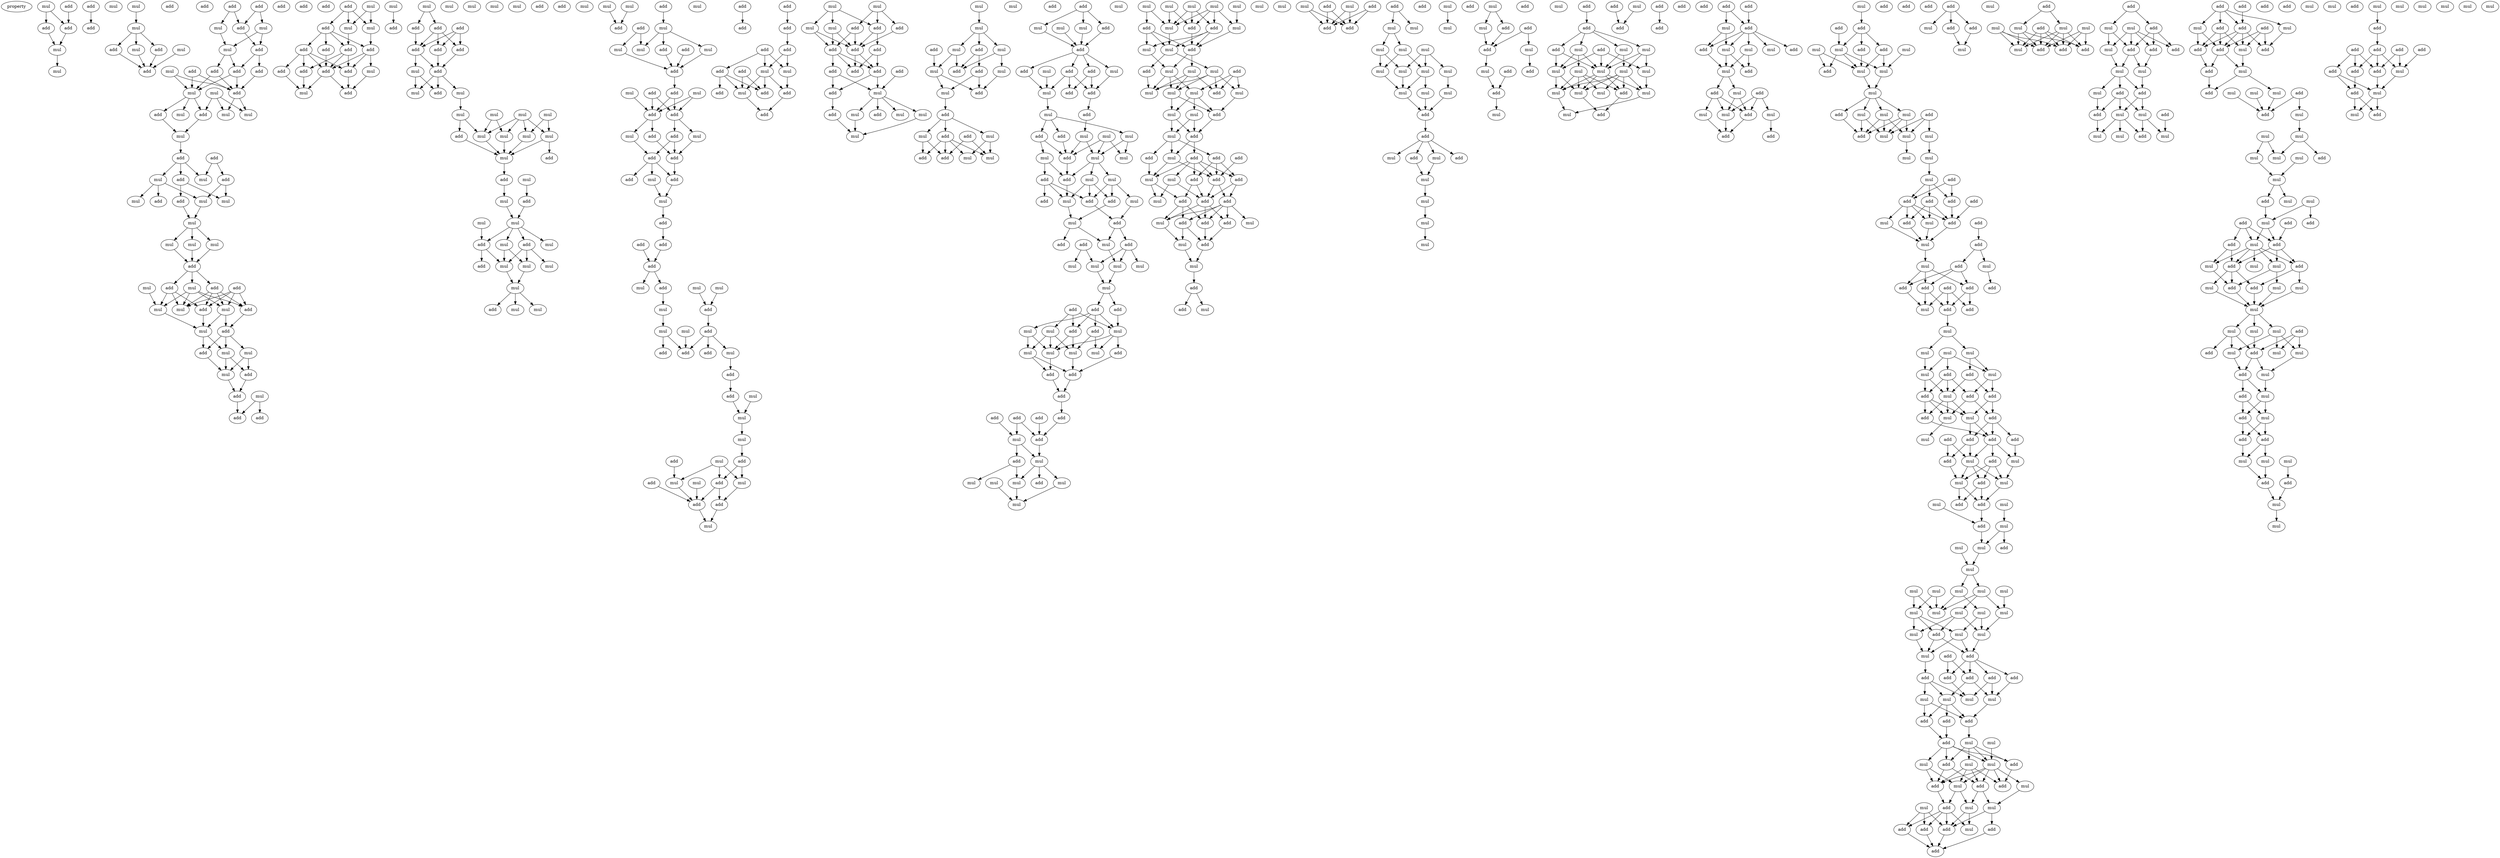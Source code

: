 digraph {
    node [fontcolor=black]
    property [mul=2,lf=1.3]
    0 [ label = mul ];
    1 [ label = add ];
    2 [ label = add ];
    3 [ label = mul ];
    4 [ label = add ];
    5 [ label = add ];
    6 [ label = add ];
    7 [ label = mul ];
    8 [ label = mul ];
    9 [ label = mul ];
    10 [ label = add ];
    11 [ label = mul ];
    12 [ label = add ];
    13 [ label = mul ];
    14 [ label = add ];
    15 [ label = add ];
    16 [ label = mul ];
    17 [ label = add ];
    18 [ label = add ];
    19 [ label = add ];
    20 [ label = add ];
    21 [ label = mul ];
    22 [ label = mul ];
    23 [ label = add ];
    24 [ label = add ];
    25 [ label = mul ];
    26 [ label = mul ];
    27 [ label = add ];
    28 [ label = add ];
    29 [ label = add ];
    30 [ label = add ];
    31 [ label = add ];
    32 [ label = mul ];
    33 [ label = mul ];
    34 [ label = add ];
    35 [ label = mul ];
    36 [ label = add ];
    37 [ label = mul ];
    38 [ label = mul ];
    39 [ label = mul ];
    40 [ label = add ];
    41 [ label = add ];
    42 [ label = add ];
    43 [ label = mul ];
    44 [ label = mul ];
    45 [ label = add ];
    46 [ label = mul ];
    47 [ label = add ];
    48 [ label = add ];
    49 [ label = mul ];
    50 [ label = mul ];
    51 [ label = mul ];
    52 [ label = mul ];
    53 [ label = mul ];
    54 [ label = add ];
    55 [ label = mul ];
    56 [ label = add ];
    57 [ label = add ];
    58 [ label = mul ];
    59 [ label = mul ];
    60 [ label = add ];
    61 [ label = add ];
    62 [ label = mul ];
    63 [ label = mul ];
    64 [ label = add ];
    65 [ label = mul ];
    66 [ label = add ];
    67 [ label = mul ];
    68 [ label = add ];
    69 [ label = mul ];
    70 [ label = mul ];
    71 [ label = add ];
    72 [ label = add ];
    73 [ label = mul ];
    74 [ label = mul ];
    75 [ label = add ];
    76 [ label = add ];
    77 [ label = add ];
    78 [ label = add ];
    79 [ label = add ];
    80 [ label = mul ];
    81 [ label = mul ];
    82 [ label = add ];
    83 [ label = mul ];
    84 [ label = add ];
    85 [ label = add ];
    86 [ label = add ];
    87 [ label = add ];
    88 [ label = add ];
    89 [ label = add ];
    90 [ label = mul ];
    91 [ label = add ];
    92 [ label = add ];
    93 [ label = mul ];
    94 [ label = add ];
    95 [ label = mul ];
    96 [ label = add ];
    97 [ label = mul ];
    98 [ label = add ];
    99 [ label = add ];
    100 [ label = add ];
    101 [ label = add ];
    102 [ label = add ];
    103 [ label = add ];
    104 [ label = mul ];
    105 [ label = add ];
    106 [ label = add ];
    107 [ label = mul ];
    108 [ label = mul ];
    109 [ label = mul ];
    110 [ label = mul ];
    111 [ label = mul ];
    112 [ label = mul ];
    113 [ label = mul ];
    114 [ label = mul ];
    115 [ label = add ];
    116 [ label = mul ];
    117 [ label = mul ];
    118 [ label = mul ];
    119 [ label = mul ];
    120 [ label = add ];
    121 [ label = add ];
    122 [ label = mul ];
    123 [ label = add ];
    124 [ label = mul ];
    125 [ label = mul ];
    126 [ label = mul ];
    127 [ label = add ];
    128 [ label = mul ];
    129 [ label = mul ];
    130 [ label = add ];
    131 [ label = mul ];
    132 [ label = mul ];
    133 [ label = add ];
    134 [ label = mul ];
    135 [ label = mul ];
    136 [ label = mul ];
    137 [ label = mul ];
    138 [ label = add ];
    139 [ label = mul ];
    140 [ label = mul ];
    141 [ label = mul ];
    142 [ label = add ];
    143 [ label = add ];
    144 [ label = mul ];
    145 [ label = mul ];
    146 [ label = mul ];
    147 [ label = add ];
    148 [ label = add ];
    149 [ label = add ];
    150 [ label = mul ];
    151 [ label = add ];
    152 [ label = mul ];
    153 [ label = add ];
    154 [ label = mul ];
    155 [ label = mul ];
    156 [ label = add ];
    157 [ label = add ];
    158 [ label = mul ];
    159 [ label = add ];
    160 [ label = mul ];
    161 [ label = add ];
    162 [ label = add ];
    163 [ label = mul ];
    164 [ label = mul ];
    165 [ label = add ];
    166 [ label = add ];
    167 [ label = add ];
    168 [ label = add ];
    169 [ label = add ];
    170 [ label = mul ];
    171 [ label = add ];
    172 [ label = mul ];
    173 [ label = add ];
    174 [ label = add ];
    175 [ label = add ];
    176 [ label = add ];
    177 [ label = mul ];
    178 [ label = add ];
    179 [ label = mul ];
    180 [ label = mul ];
    181 [ label = mul ];
    182 [ label = mul ];
    183 [ label = add ];
    184 [ label = mul ];
    185 [ label = mul ];
    186 [ label = add ];
    187 [ label = add ];
    188 [ label = add ];
    189 [ label = mul ];
    190 [ label = add ];
    191 [ label = add ];
    192 [ label = add ];
    193 [ label = mul ];
    194 [ label = mul ];
    195 [ label = mul ];
    196 [ label = add ];
    197 [ label = add ];
    198 [ label = mul ];
    199 [ label = add ];
    200 [ label = mul ];
    201 [ label = mul ];
    202 [ label = add ];
    203 [ label = mul ];
    204 [ label = add ];
    205 [ label = add ];
    206 [ label = mul ];
    207 [ label = add ];
    208 [ label = add ];
    209 [ label = add ];
    210 [ label = add ];
    211 [ label = add ];
    212 [ label = add ];
    213 [ label = add ];
    214 [ label = mul ];
    215 [ label = add ];
    216 [ label = mul ];
    217 [ label = add ];
    218 [ label = add ];
    219 [ label = mul ];
    220 [ label = add ];
    221 [ label = add ];
    222 [ label = mul ];
    223 [ label = mul ];
    224 [ label = add ];
    225 [ label = add ];
    226 [ label = mul ];
    227 [ label = mul ];
    228 [ label = add ];
    229 [ label = add ];
    230 [ label = add ];
    231 [ label = add ];
    232 [ label = add ];
    233 [ label = add ];
    234 [ label = add ];
    235 [ label = add ];
    236 [ label = mul ];
    237 [ label = add ];
    238 [ label = mul ];
    239 [ label = mul ];
    240 [ label = mul ];
    241 [ label = add ];
    242 [ label = add ];
    243 [ label = mul ];
    244 [ label = mul ];
    245 [ label = mul ];
    246 [ label = mul ];
    247 [ label = mul ];
    248 [ label = add ];
    249 [ label = mul ];
    250 [ label = add ];
    251 [ label = add ];
    252 [ label = mul ];
    253 [ label = add ];
    254 [ label = mul ];
    255 [ label = add ];
    256 [ label = mul ];
    257 [ label = add ];
    258 [ label = add ];
    259 [ label = add ];
    260 [ label = mul ];
    261 [ label = mul ];
    262 [ label = add ];
    263 [ label = add ];
    264 [ label = mul ];
    265 [ label = add ];
    266 [ label = mul ];
    267 [ label = add ];
    268 [ label = mul ];
    269 [ label = mul ];
    270 [ label = mul ];
    271 [ label = add ];
    272 [ label = mul ];
    273 [ label = add ];
    274 [ label = mul ];
    275 [ label = add ];
    276 [ label = add ];
    277 [ label = mul ];
    278 [ label = add ];
    279 [ label = add ];
    280 [ label = mul ];
    281 [ label = add ];
    282 [ label = mul ];
    283 [ label = add ];
    284 [ label = add ];
    285 [ label = mul ];
    286 [ label = mul ];
    287 [ label = add ];
    288 [ label = mul ];
    289 [ label = mul ];
    290 [ label = mul ];
    291 [ label = mul ];
    292 [ label = add ];
    293 [ label = add ];
    294 [ label = add ];
    295 [ label = mul ];
    296 [ label = mul ];
    297 [ label = mul ];
    298 [ label = add ];
    299 [ label = mul ];
    300 [ label = add ];
    301 [ label = add ];
    302 [ label = mul ];
    303 [ label = add ];
    304 [ label = mul ];
    305 [ label = add ];
    306 [ label = add ];
    307 [ label = add ];
    308 [ label = mul ];
    309 [ label = mul ];
    310 [ label = mul ];
    311 [ label = mul ];
    312 [ label = mul ];
    313 [ label = add ];
    314 [ label = add ];
    315 [ label = add ];
    316 [ label = mul ];
    317 [ label = mul ];
    318 [ label = mul ];
    319 [ label = add ];
    320 [ label = add ];
    321 [ label = mul ];
    322 [ label = mul ];
    323 [ label = add ];
    324 [ label = mul ];
    325 [ label = mul ];
    326 [ label = add ];
    327 [ label = add ];
    328 [ label = add ];
    329 [ label = add ];
    330 [ label = add ];
    331 [ label = add ];
    332 [ label = add ];
    333 [ label = mul ];
    334 [ label = add ];
    335 [ label = add ];
    336 [ label = mul ];
    337 [ label = mul ];
    338 [ label = mul ];
    339 [ label = mul ];
    340 [ label = mul ];
    341 [ label = add ];
    342 [ label = mul ];
    343 [ label = mul ];
    344 [ label = mul ];
    345 [ label = mul ];
    346 [ label = mul ];
    347 [ label = mul ];
    348 [ label = add ];
    349 [ label = add ];
    350 [ label = mul ];
    351 [ label = add ];
    352 [ label = mul ];
    353 [ label = mul ];
    354 [ label = add ];
    355 [ label = mul ];
    356 [ label = mul ];
    357 [ label = add ];
    358 [ label = mul ];
    359 [ label = mul ];
    360 [ label = add ];
    361 [ label = mul ];
    362 [ label = add ];
    363 [ label = mul ];
    364 [ label = mul ];
    365 [ label = mul ];
    366 [ label = mul ];
    367 [ label = add ];
    368 [ label = mul ];
    369 [ label = mul ];
    370 [ label = add ];
    371 [ label = add ];
    372 [ label = add ];
    373 [ label = add ];
    374 [ label = add ];
    375 [ label = mul ];
    376 [ label = mul ];
    377 [ label = add ];
    378 [ label = add ];
    379 [ label = mul ];
    380 [ label = add ];
    381 [ label = add ];
    382 [ label = mul ];
    383 [ label = add ];
    384 [ label = add ];
    385 [ label = add ];
    386 [ label = mul ];
    387 [ label = mul ];
    388 [ label = add ];
    389 [ label = add ];
    390 [ label = mul ];
    391 [ label = add ];
    392 [ label = mul ];
    393 [ label = add ];
    394 [ label = mul ];
    395 [ label = mul ];
    396 [ label = add ];
    397 [ label = mul ];
    398 [ label = mul ];
    399 [ label = add ];
    400 [ label = mul ];
    401 [ label = add ];
    402 [ label = add ];
    403 [ label = add ];
    404 [ label = add ];
    405 [ label = mul ];
    406 [ label = mul ];
    407 [ label = mul ];
    408 [ label = mul ];
    409 [ label = mul ];
    410 [ label = mul ];
    411 [ label = mul ];
    412 [ label = mul ];
    413 [ label = mul ];
    414 [ label = mul ];
    415 [ label = mul ];
    416 [ label = mul ];
    417 [ label = add ];
    418 [ label = add ];
    419 [ label = mul ];
    420 [ label = add ];
    421 [ label = mul ];
    422 [ label = add ];
    423 [ label = add ];
    424 [ label = mul ];
    425 [ label = mul ];
    426 [ label = mul ];
    427 [ label = mul ];
    428 [ label = mul ];
    429 [ label = add ];
    430 [ label = mul ];
    431 [ label = mul ];
    432 [ label = mul ];
    433 [ label = add ];
    434 [ label = add ];
    435 [ label = mul ];
    436 [ label = add ];
    437 [ label = add ];
    438 [ label = mul ];
    439 [ label = add ];
    440 [ label = add ];
    441 [ label = mul ];
    442 [ label = add ];
    443 [ label = mul ];
    444 [ label = add ];
    445 [ label = add ];
    446 [ label = add ];
    447 [ label = mul ];
    448 [ label = mul ];
    449 [ label = mul ];
    450 [ label = add ];
    451 [ label = mul ];
    452 [ label = mul ];
    453 [ label = mul ];
    454 [ label = mul ];
    455 [ label = mul ];
    456 [ label = mul ];
    457 [ label = mul ];
    458 [ label = mul ];
    459 [ label = mul ];
    460 [ label = add ];
    461 [ label = add ];
    462 [ label = mul ];
    463 [ label = add ];
    464 [ label = mul ];
    465 [ label = add ];
    466 [ label = add ];
    467 [ label = add ];
    468 [ label = add ];
    469 [ label = add ];
    470 [ label = add ];
    471 [ label = add ];
    472 [ label = mul ];
    473 [ label = add ];
    474 [ label = mul ];
    475 [ label = add ];
    476 [ label = add ];
    477 [ label = mul ];
    478 [ label = mul ];
    479 [ label = mul ];
    480 [ label = add ];
    481 [ label = mul ];
    482 [ label = add ];
    483 [ label = add ];
    484 [ label = add ];
    485 [ label = mul ];
    486 [ label = mul ];
    487 [ label = mul ];
    488 [ label = add ];
    489 [ label = mul ];
    490 [ label = add ];
    491 [ label = add ];
    492 [ label = add ];
    493 [ label = mul ];
    494 [ label = add ];
    495 [ label = mul ];
    496 [ label = mul ];
    497 [ label = add ];
    498 [ label = add ];
    499 [ label = mul ];
    500 [ label = mul ];
    501 [ label = mul ];
    502 [ label = add ];
    503 [ label = add ];
    504 [ label = mul ];
    505 [ label = mul ];
    506 [ label = mul ];
    507 [ label = mul ];
    508 [ label = add ];
    509 [ label = mul ];
    510 [ label = mul ];
    511 [ label = mul ];
    512 [ label = mul ];
    513 [ label = add ];
    514 [ label = mul ];
    515 [ label = add ];
    516 [ label = add ];
    517 [ label = add ];
    518 [ label = add ];
    519 [ label = add ];
    520 [ label = add ];
    521 [ label = mul ];
    522 [ label = mul ];
    523 [ label = add ];
    524 [ label = mul ];
    525 [ label = add ];
    526 [ label = mul ];
    527 [ label = mul ];
    528 [ label = add ];
    529 [ label = add ];
    530 [ label = add ];
    531 [ label = add ];
    532 [ label = add ];
    533 [ label = add ];
    534 [ label = add ];
    535 [ label = add ];
    536 [ label = mul ];
    537 [ label = mul ];
    538 [ label = mul ];
    539 [ label = mul ];
    540 [ label = add ];
    541 [ label = mul ];
    542 [ label = add ];
    543 [ label = mul ];
    544 [ label = mul ];
    545 [ label = add ];
    546 [ label = mul ];
    547 [ label = add ];
    548 [ label = add ];
    549 [ label = add ];
    550 [ label = mul ];
    551 [ label = add ];
    552 [ label = add ];
    553 [ label = mul ];
    554 [ label = add ];
    555 [ label = mul ];
    556 [ label = add ];
    557 [ label = add ];
    558 [ label = add ];
    559 [ label = add ];
    560 [ label = mul ];
    561 [ label = add ];
    562 [ label = mul ];
    563 [ label = mul ];
    564 [ label = add ];
    565 [ label = mul ];
    566 [ label = mul ];
    567 [ label = mul ];
    568 [ label = add ];
    569 [ label = add ];
    570 [ label = add ];
    571 [ label = mul ];
    572 [ label = mul ];
    573 [ label = add ];
    574 [ label = mul ];
    575 [ label = add ];
    576 [ label = add ];
    577 [ label = mul ];
    578 [ label = mul ];
    579 [ label = mul ];
    580 [ label = mul ];
    581 [ label = mul ];
    582 [ label = mul ];
    583 [ label = mul ];
    584 [ label = mul ];
    585 [ label = mul ];
    586 [ label = mul ];
    587 [ label = mul ];
    588 [ label = add ];
    589 [ label = mul ];
    590 [ label = mul ];
    591 [ label = mul ];
    592 [ label = add ];
    593 [ label = mul ];
    594 [ label = add ];
    595 [ label = add ];
    596 [ label = add ];
    597 [ label = add ];
    598 [ label = add ];
    599 [ label = add ];
    600 [ label = mul ];
    601 [ label = mul ];
    602 [ label = mul ];
    603 [ label = mul ];
    604 [ label = add ];
    605 [ label = add ];
    606 [ label = add ];
    607 [ label = add ];
    608 [ label = mul ];
    609 [ label = mul ];
    610 [ label = mul ];
    611 [ label = mul ];
    612 [ label = add ];
    613 [ label = add ];
    614 [ label = mul ];
    615 [ label = add ];
    616 [ label = add ];
    617 [ label = add ];
    618 [ label = mul ];
    619 [ label = mul ];
    620 [ label = mul ];
    621 [ label = mul ];
    622 [ label = add ];
    623 [ label = mul ];
    624 [ label = add ];
    625 [ label = add ];
    626 [ label = add ];
    627 [ label = mul ];
    628 [ label = add ];
    629 [ label = add ];
    630 [ label = add ];
    631 [ label = mul ];
    632 [ label = add ];
    633 [ label = add ];
    634 [ label = mul ];
    635 [ label = mul ];
    636 [ label = add ];
    637 [ label = mul ];
    638 [ label = mul ];
    639 [ label = mul ];
    640 [ label = add ];
    641 [ label = mul ];
    642 [ label = add ];
    643 [ label = mul ];
    644 [ label = add ];
    645 [ label = add ];
    646 [ label = add ];
    647 [ label = mul ];
    648 [ label = add ];
    649 [ label = mul ];
    650 [ label = add ];
    651 [ label = add ];
    652 [ label = mul ];
    653 [ label = add ];
    654 [ label = mul ];
    655 [ label = mul ];
    656 [ label = mul ];
    657 [ label = add ];
    658 [ label = add ];
    659 [ label = mul ];
    660 [ label = add ];
    661 [ label = mul ];
    662 [ label = add ];
    663 [ label = add ];
    664 [ label = mul ];
    665 [ label = mul ];
    666 [ label = mul ];
    667 [ label = add ];
    668 [ label = add ];
    669 [ label = add ];
    670 [ label = mul ];
    671 [ label = mul ];
    672 [ label = add ];
    673 [ label = add ];
    674 [ label = add ];
    675 [ label = mul ];
    676 [ label = add ];
    677 [ label = add ];
    678 [ label = mul ];
    679 [ label = add ];
    680 [ label = mul ];
    681 [ label = mul ];
    682 [ label = add ];
    683 [ label = mul ];
    684 [ label = add ];
    685 [ label = add ];
    686 [ label = mul ];
    687 [ label = mul ];
    688 [ label = mul ];
    689 [ label = mul ];
    690 [ label = add ];
    691 [ label = add ];
    692 [ label = mul ];
    693 [ label = mul ];
    694 [ label = mul ];
    695 [ label = mul ];
    696 [ label = add ];
    697 [ label = mul ];
    698 [ label = add ];
    699 [ label = mul ];
    700 [ label = mul ];
    701 [ label = add ];
    702 [ label = add ];
    703 [ label = add ];
    704 [ label = add ];
    705 [ label = mul ];
    706 [ label = add ];
    707 [ label = mul ];
    708 [ label = add ];
    709 [ label = add ];
    710 [ label = mul ];
    711 [ label = mul ];
    712 [ label = add ];
    713 [ label = mul ];
    714 [ label = mul ];
    715 [ label = mul ];
    716 [ label = add ];
    717 [ label = mul ];
    718 [ label = mul ];
    719 [ label = add ];
    720 [ label = mul ];
    721 [ label = mul ];
    722 [ label = mul ];
    723 [ label = mul ];
    724 [ label = mul ];
    725 [ label = add ];
    726 [ label = add ];
    727 [ label = add ];
    728 [ label = mul ];
    729 [ label = mul ];
    730 [ label = mul ];
    731 [ label = add ];
    732 [ label = add ];
    733 [ label = mul ];
    734 [ label = add ];
    735 [ label = add ];
    736 [ label = mul ];
    737 [ label = mul ];
    738 [ label = mul ];
    739 [ label = add ];
    740 [ label = add ];
    741 [ label = add ];
    742 [ label = mul ];
    743 [ label = mul ];
    744 [ label = mul ];
    745 [ label = mul ];
    746 [ label = mul ];
    747 [ label = add ];
    748 [ label = add ];
    749 [ label = add ];
    750 [ label = add ];
    751 [ label = add ];
    752 [ label = mul ];
    753 [ label = add ];
    754 [ label = add ];
    755 [ label = add ];
    756 [ label = mul ];
    757 [ label = add ];
    758 [ label = mul ];
    759 [ label = mul ];
    760 [ label = mul ];
    761 [ label = mul ];
    762 [ label = add ];
    0 -> 4 [ name = 0 ];
    0 -> 6 [ name = 1 ];
    1 -> 5 [ name = 2 ];
    2 -> 6 [ name = 3 ];
    4 -> 7 [ name = 4 ];
    6 -> 7 [ name = 5 ];
    7 -> 9 [ name = 6 ];
    8 -> 11 [ name = 7 ];
    11 -> 12 [ name = 8 ];
    11 -> 13 [ name = 9 ];
    11 -> 15 [ name = 10 ];
    12 -> 17 [ name = 11 ];
    13 -> 17 [ name = 12 ];
    15 -> 17 [ name = 13 ];
    16 -> 17 [ name = 14 ];
    18 -> 21 [ name = 15 ];
    18 -> 23 [ name = 16 ];
    19 -> 22 [ name = 17 ];
    19 -> 23 [ name = 18 ];
    21 -> 25 [ name = 19 ];
    22 -> 24 [ name = 20 ];
    22 -> 25 [ name = 21 ];
    23 -> 24 [ name = 22 ];
    24 -> 27 [ name = 23 ];
    24 -> 28 [ name = 24 ];
    25 -> 27 [ name = 25 ];
    25 -> 29 [ name = 26 ];
    26 -> 31 [ name = 27 ];
    26 -> 32 [ name = 28 ];
    27 -> 31 [ name = 29 ];
    27 -> 32 [ name = 30 ];
    28 -> 31 [ name = 31 ];
    29 -> 31 [ name = 32 ];
    29 -> 32 [ name = 33 ];
    30 -> 31 [ name = 34 ];
    30 -> 32 [ name = 35 ];
    31 -> 37 [ name = 36 ];
    31 -> 38 [ name = 37 ];
    32 -> 34 [ name = 38 ];
    32 -> 35 [ name = 39 ];
    32 -> 36 [ name = 40 ];
    33 -> 36 [ name = 41 ];
    33 -> 37 [ name = 42 ];
    33 -> 38 [ name = 43 ];
    34 -> 39 [ name = 44 ];
    36 -> 39 [ name = 45 ];
    39 -> 40 [ name = 46 ];
    40 -> 43 [ name = 47 ];
    40 -> 44 [ name = 48 ];
    40 -> 45 [ name = 49 ];
    41 -> 42 [ name = 50 ];
    41 -> 44 [ name = 51 ];
    42 -> 46 [ name = 52 ];
    42 -> 50 [ name = 53 ];
    43 -> 46 [ name = 54 ];
    43 -> 47 [ name = 55 ];
    43 -> 49 [ name = 56 ];
    45 -> 48 [ name = 57 ];
    45 -> 50 [ name = 58 ];
    46 -> 51 [ name = 59 ];
    48 -> 51 [ name = 60 ];
    51 -> 52 [ name = 61 ];
    51 -> 53 [ name = 62 ];
    51 -> 55 [ name = 63 ];
    52 -> 56 [ name = 64 ];
    53 -> 56 [ name = 65 ];
    55 -> 56 [ name = 66 ];
    56 -> 57 [ name = 67 ];
    56 -> 59 [ name = 68 ];
    56 -> 60 [ name = 69 ];
    57 -> 62 [ name = 70 ];
    57 -> 64 [ name = 71 ];
    57 -> 65 [ name = 72 ];
    57 -> 66 [ name = 73 ];
    58 -> 63 [ name = 74 ];
    59 -> 62 [ name = 75 ];
    59 -> 63 [ name = 76 ];
    59 -> 65 [ name = 77 ];
    59 -> 66 [ name = 78 ];
    60 -> 62 [ name = 79 ];
    60 -> 63 [ name = 80 ];
    60 -> 64 [ name = 81 ];
    61 -> 62 [ name = 82 ];
    61 -> 64 [ name = 83 ];
    61 -> 65 [ name = 84 ];
    61 -> 66 [ name = 85 ];
    63 -> 67 [ name = 86 ];
    64 -> 67 [ name = 87 ];
    65 -> 67 [ name = 88 ];
    65 -> 68 [ name = 89 ];
    66 -> 68 [ name = 90 ];
    67 -> 69 [ name = 91 ];
    67 -> 71 [ name = 92 ];
    68 -> 69 [ name = 93 ];
    68 -> 70 [ name = 94 ];
    68 -> 71 [ name = 95 ];
    69 -> 72 [ name = 96 ];
    69 -> 73 [ name = 97 ];
    70 -> 72 [ name = 98 ];
    70 -> 73 [ name = 99 ];
    71 -> 73 [ name = 100 ];
    72 -> 75 [ name = 101 ];
    73 -> 75 [ name = 102 ];
    74 -> 76 [ name = 103 ];
    74 -> 77 [ name = 104 ];
    75 -> 76 [ name = 105 ];
    79 -> 81 [ name = 106 ];
    79 -> 82 [ name = 107 ];
    79 -> 83 [ name = 108 ];
    80 -> 81 [ name = 109 ];
    80 -> 83 [ name = 110 ];
    81 -> 84 [ name = 111 ];
    82 -> 84 [ name = 112 ];
    82 -> 85 [ name = 113 ];
    82 -> 86 [ name = 114 ];
    82 -> 87 [ name = 115 ];
    83 -> 87 [ name = 116 ];
    84 -> 88 [ name = 117 ];
    84 -> 90 [ name = 118 ];
    84 -> 91 [ name = 119 ];
    85 -> 88 [ name = 120 ];
    85 -> 89 [ name = 121 ];
    85 -> 91 [ name = 122 ];
    85 -> 92 [ name = 123 ];
    86 -> 91 [ name = 124 ];
    87 -> 88 [ name = 125 ];
    87 -> 91 [ name = 126 ];
    87 -> 92 [ name = 127 ];
    88 -> 94 [ name = 128 ];
    89 -> 93 [ name = 129 ];
    90 -> 94 [ name = 130 ];
    91 -> 93 [ name = 131 ];
    91 -> 94 [ name = 132 ];
    92 -> 93 [ name = 133 ];
    95 -> 96 [ name = 134 ];
    97 -> 98 [ name = 135 ];
    97 -> 100 [ name = 136 ];
    98 -> 101 [ name = 137 ];
    98 -> 102 [ name = 138 ];
    98 -> 103 [ name = 139 ];
    99 -> 101 [ name = 140 ];
    99 -> 102 [ name = 141 ];
    99 -> 103 [ name = 142 ];
    100 -> 102 [ name = 143 ];
    101 -> 105 [ name = 144 ];
    102 -> 104 [ name = 145 ];
    102 -> 105 [ name = 146 ];
    103 -> 105 [ name = 147 ];
    104 -> 106 [ name = 148 ];
    104 -> 108 [ name = 149 ];
    105 -> 106 [ name = 150 ];
    105 -> 107 [ name = 151 ];
    105 -> 108 [ name = 152 ];
    107 -> 109 [ name = 153 ];
    109 -> 115 [ name = 154 ];
    109 -> 116 [ name = 155 ];
    110 -> 114 [ name = 156 ];
    110 -> 116 [ name = 157 ];
    110 -> 117 [ name = 158 ];
    110 -> 118 [ name = 159 ];
    111 -> 116 [ name = 160 ];
    111 -> 118 [ name = 161 ];
    113 -> 114 [ name = 162 ];
    113 -> 117 [ name = 163 ];
    114 -> 119 [ name = 164 ];
    115 -> 119 [ name = 165 ];
    116 -> 119 [ name = 166 ];
    117 -> 119 [ name = 167 ];
    117 -> 120 [ name = 168 ];
    118 -> 119 [ name = 169 ];
    119 -> 121 [ name = 170 ];
    121 -> 124 [ name = 171 ];
    122 -> 123 [ name = 172 ];
    123 -> 125 [ name = 173 ];
    124 -> 125 [ name = 174 ];
    125 -> 127 [ name = 175 ];
    125 -> 128 [ name = 176 ];
    125 -> 129 [ name = 177 ];
    125 -> 130 [ name = 178 ];
    126 -> 127 [ name = 179 ];
    127 -> 133 [ name = 180 ];
    127 -> 135 [ name = 181 ];
    128 -> 132 [ name = 182 ];
    128 -> 135 [ name = 183 ];
    130 -> 132 [ name = 184 ];
    130 -> 134 [ name = 185 ];
    130 -> 135 [ name = 186 ];
    132 -> 137 [ name = 187 ];
    135 -> 137 [ name = 188 ];
    137 -> 138 [ name = 189 ];
    137 -> 139 [ name = 190 ];
    137 -> 141 [ name = 191 ];
    145 -> 148 [ name = 192 ];
    146 -> 148 [ name = 193 ];
    147 -> 150 [ name = 194 ];
    149 -> 152 [ name = 195 ];
    149 -> 154 [ name = 196 ];
    150 -> 152 [ name = 197 ];
    150 -> 153 [ name = 198 ];
    150 -> 155 [ name = 199 ];
    151 -> 156 [ name = 200 ];
    153 -> 156 [ name = 201 ];
    154 -> 156 [ name = 202 ];
    155 -> 156 [ name = 203 ];
    156 -> 159 [ name = 204 ];
    157 -> 161 [ name = 205 ];
    157 -> 162 [ name = 206 ];
    158 -> 162 [ name = 207 ];
    159 -> 161 [ name = 208 ];
    159 -> 162 [ name = 209 ];
    160 -> 161 [ name = 210 ];
    160 -> 162 [ name = 211 ];
    161 -> 163 [ name = 212 ];
    161 -> 165 [ name = 213 ];
    162 -> 164 [ name = 214 ];
    162 -> 166 [ name = 215 ];
    163 -> 167 [ name = 216 ];
    164 -> 168 [ name = 217 ];
    165 -> 167 [ name = 218 ];
    165 -> 168 [ name = 219 ];
    166 -> 167 [ name = 220 ];
    167 -> 171 [ name = 221 ];
    168 -> 169 [ name = 222 ];
    168 -> 170 [ name = 223 ];
    168 -> 171 [ name = 224 ];
    170 -> 172 [ name = 225 ];
    171 -> 172 [ name = 226 ];
    172 -> 173 [ name = 227 ];
    173 -> 175 [ name = 228 ];
    174 -> 176 [ name = 229 ];
    175 -> 176 [ name = 230 ];
    176 -> 177 [ name = 231 ];
    176 -> 178 [ name = 232 ];
    178 -> 182 [ name = 233 ];
    179 -> 183 [ name = 234 ];
    180 -> 183 [ name = 235 ];
    182 -> 184 [ name = 236 ];
    183 -> 186 [ name = 237 ];
    184 -> 187 [ name = 238 ];
    184 -> 190 [ name = 239 ];
    185 -> 190 [ name = 240 ];
    186 -> 188 [ name = 241 ];
    186 -> 189 [ name = 242 ];
    186 -> 190 [ name = 243 ];
    189 -> 191 [ name = 244 ];
    191 -> 192 [ name = 245 ];
    192 -> 194 [ name = 246 ];
    193 -> 194 [ name = 247 ];
    194 -> 195 [ name = 248 ];
    195 -> 197 [ name = 249 ];
    196 -> 201 [ name = 250 ];
    197 -> 200 [ name = 251 ];
    197 -> 202 [ name = 252 ];
    198 -> 200 [ name = 253 ];
    198 -> 201 [ name = 254 ];
    198 -> 202 [ name = 255 ];
    199 -> 204 [ name = 256 ];
    200 -> 205 [ name = 257 ];
    201 -> 204 [ name = 258 ];
    202 -> 204 [ name = 259 ];
    202 -> 205 [ name = 260 ];
    203 -> 204 [ name = 261 ];
    204 -> 206 [ name = 262 ];
    205 -> 206 [ name = 263 ];
    207 -> 208 [ name = 264 ];
    209 -> 210 [ name = 265 ];
    210 -> 211 [ name = 266 ];
    211 -> 214 [ name = 267 ];
    211 -> 216 [ name = 268 ];
    212 -> 213 [ name = 269 ];
    212 -> 214 [ name = 270 ];
    212 -> 216 [ name = 271 ];
    213 -> 217 [ name = 272 ];
    213 -> 218 [ name = 273 ];
    213 -> 219 [ name = 274 ];
    214 -> 220 [ name = 275 ];
    215 -> 218 [ name = 276 ];
    215 -> 219 [ name = 277 ];
    216 -> 218 [ name = 278 ];
    216 -> 219 [ name = 279 ];
    216 -> 220 [ name = 280 ];
    219 -> 221 [ name = 281 ];
    220 -> 221 [ name = 282 ];
    222 -> 224 [ name = 283 ];
    222 -> 225 [ name = 284 ];
    222 -> 228 [ name = 285 ];
    223 -> 224 [ name = 286 ];
    223 -> 226 [ name = 287 ];
    223 -> 227 [ name = 288 ];
    224 -> 229 [ name = 289 ];
    224 -> 231 [ name = 290 ];
    225 -> 229 [ name = 291 ];
    226 -> 229 [ name = 292 ];
    226 -> 230 [ name = 293 ];
    227 -> 229 [ name = 294 ];
    227 -> 230 [ name = 295 ];
    228 -> 229 [ name = 296 ];
    228 -> 230 [ name = 297 ];
    229 -> 232 [ name = 298 ];
    229 -> 234 [ name = 299 ];
    230 -> 232 [ name = 300 ];
    230 -> 233 [ name = 301 ];
    230 -> 234 [ name = 302 ];
    231 -> 232 [ name = 303 ];
    231 -> 234 [ name = 304 ];
    232 -> 236 [ name = 305 ];
    232 -> 237 [ name = 306 ];
    233 -> 236 [ name = 307 ];
    233 -> 237 [ name = 308 ];
    235 -> 236 [ name = 309 ];
    236 -> 238 [ name = 310 ];
    236 -> 239 [ name = 311 ];
    236 -> 240 [ name = 312 ];
    236 -> 241 [ name = 313 ];
    237 -> 242 [ name = 314 ];
    238 -> 243 [ name = 315 ];
    239 -> 243 [ name = 316 ];
    242 -> 243 [ name = 317 ];
    244 -> 245 [ name = 318 ];
    245 -> 247 [ name = 319 ];
    245 -> 248 [ name = 320 ];
    245 -> 249 [ name = 321 ];
    247 -> 253 [ name = 322 ];
    247 -> 254 [ name = 323 ];
    248 -> 251 [ name = 324 ];
    248 -> 253 [ name = 325 ];
    249 -> 252 [ name = 326 ];
    249 -> 253 [ name = 327 ];
    250 -> 254 [ name = 328 ];
    251 -> 255 [ name = 329 ];
    251 -> 256 [ name = 330 ];
    252 -> 255 [ name = 331 ];
    254 -> 255 [ name = 332 ];
    254 -> 256 [ name = 333 ];
    256 -> 257 [ name = 334 ];
    257 -> 260 [ name = 335 ];
    257 -> 261 [ name = 336 ];
    257 -> 262 [ name = 337 ];
    258 -> 265 [ name = 338 ];
    258 -> 266 [ name = 339 ];
    260 -> 263 [ name = 340 ];
    260 -> 265 [ name = 341 ];
    261 -> 264 [ name = 342 ];
    261 -> 266 [ name = 343 ];
    262 -> 263 [ name = 344 ];
    262 -> 264 [ name = 345 ];
    262 -> 265 [ name = 346 ];
    262 -> 266 [ name = 347 ];
    267 -> 268 [ name = 348 ];
    267 -> 270 [ name = 349 ];
    267 -> 271 [ name = 350 ];
    268 -> 273 [ name = 351 ];
    269 -> 273 [ name = 352 ];
    270 -> 273 [ name = 353 ];
    271 -> 273 [ name = 354 ];
    273 -> 274 [ name = 355 ];
    273 -> 275 [ name = 356 ];
    273 -> 276 [ name = 357 ];
    273 -> 278 [ name = 358 ];
    274 -> 281 [ name = 359 ];
    275 -> 279 [ name = 360 ];
    275 -> 280 [ name = 361 ];
    275 -> 281 [ name = 362 ];
    276 -> 279 [ name = 363 ];
    276 -> 281 [ name = 364 ];
    277 -> 280 [ name = 365 ];
    278 -> 280 [ name = 366 ];
    280 -> 282 [ name = 367 ];
    281 -> 283 [ name = 368 ];
    282 -> 284 [ name = 369 ];
    282 -> 285 [ name = 370 ];
    282 -> 287 [ name = 371 ];
    283 -> 288 [ name = 372 ];
    284 -> 291 [ name = 373 ];
    284 -> 292 [ name = 374 ];
    285 -> 289 [ name = 375 ];
    285 -> 290 [ name = 376 ];
    286 -> 289 [ name = 377 ];
    286 -> 290 [ name = 378 ];
    286 -> 292 [ name = 379 ];
    287 -> 292 [ name = 380 ];
    288 -> 289 [ name = 381 ];
    288 -> 292 [ name = 382 ];
    289 -> 293 [ name = 383 ];
    289 -> 295 [ name = 384 ];
    289 -> 296 [ name = 385 ];
    291 -> 293 [ name = 386 ];
    291 -> 294 [ name = 387 ];
    292 -> 293 [ name = 388 ];
    293 -> 299 [ name = 389 ];
    294 -> 299 [ name = 390 ];
    294 -> 300 [ name = 391 ];
    294 -> 301 [ name = 392 ];
    295 -> 298 [ name = 393 ];
    295 -> 299 [ name = 394 ];
    295 -> 301 [ name = 395 ];
    296 -> 297 [ name = 396 ];
    296 -> 298 [ name = 397 ];
    296 -> 301 [ name = 398 ];
    297 -> 303 [ name = 399 ];
    298 -> 302 [ name = 400 ];
    299 -> 302 [ name = 401 ];
    301 -> 303 [ name = 402 ];
    302 -> 304 [ name = 403 ];
    302 -> 306 [ name = 404 ];
    303 -> 304 [ name = 405 ];
    303 -> 307 [ name = 406 ];
    304 -> 309 [ name = 407 ];
    305 -> 310 [ name = 408 ];
    305 -> 311 [ name = 409 ];
    307 -> 308 [ name = 410 ];
    307 -> 309 [ name = 411 ];
    307 -> 310 [ name = 412 ];
    309 -> 312 [ name = 413 ];
    310 -> 312 [ name = 414 ];
    312 -> 314 [ name = 415 ];
    312 -> 315 [ name = 416 ];
    313 -> 317 [ name = 417 ];
    313 -> 318 [ name = 418 ];
    313 -> 320 [ name = 419 ];
    314 -> 316 [ name = 420 ];
    314 -> 317 [ name = 421 ];
    314 -> 319 [ name = 422 ];
    314 -> 320 [ name = 423 ];
    315 -> 317 [ name = 424 ];
    316 -> 321 [ name = 425 ];
    316 -> 322 [ name = 426 ];
    317 -> 322 [ name = 427 ];
    317 -> 323 [ name = 428 ];
    317 -> 324 [ name = 429 ];
    318 -> 321 [ name = 430 ];
    318 -> 322 [ name = 431 ];
    318 -> 325 [ name = 432 ];
    319 -> 324 [ name = 433 ];
    319 -> 325 [ name = 434 ];
    320 -> 322 [ name = 435 ];
    320 -> 325 [ name = 436 ];
    321 -> 326 [ name = 437 ];
    321 -> 327 [ name = 438 ];
    322 -> 327 [ name = 439 ];
    323 -> 326 [ name = 440 ];
    325 -> 326 [ name = 441 ];
    326 -> 328 [ name = 442 ];
    327 -> 328 [ name = 443 ];
    328 -> 332 [ name = 444 ];
    329 -> 333 [ name = 445 ];
    330 -> 334 [ name = 446 ];
    331 -> 333 [ name = 447 ];
    331 -> 334 [ name = 448 ];
    332 -> 334 [ name = 449 ];
    333 -> 335 [ name = 450 ];
    333 -> 336 [ name = 451 ];
    334 -> 336 [ name = 452 ];
    335 -> 339 [ name = 453 ];
    335 -> 340 [ name = 454 ];
    336 -> 338 [ name = 455 ];
    336 -> 340 [ name = 456 ];
    336 -> 341 [ name = 457 ];
    337 -> 342 [ name = 458 ];
    338 -> 342 [ name = 459 ];
    340 -> 342 [ name = 460 ];
    343 -> 350 [ name = 461 ];
    343 -> 351 [ name = 462 ];
    344 -> 348 [ name = 463 ];
    344 -> 349 [ name = 464 ];
    344 -> 350 [ name = 465 ];
    344 -> 352 [ name = 466 ];
    345 -> 348 [ name = 467 ];
    345 -> 350 [ name = 468 ];
    346 -> 352 [ name = 469 ];
    347 -> 348 [ name = 470 ];
    347 -> 349 [ name = 471 ];
    347 -> 350 [ name = 472 ];
    348 -> 354 [ name = 473 ];
    349 -> 353 [ name = 474 ];
    349 -> 354 [ name = 475 ];
    349 -> 355 [ name = 476 ];
    350 -> 355 [ name = 477 ];
    351 -> 353 [ name = 478 ];
    351 -> 354 [ name = 479 ];
    351 -> 355 [ name = 480 ];
    352 -> 354 [ name = 481 ];
    353 -> 359 [ name = 482 ];
    354 -> 356 [ name = 483 ];
    354 -> 359 [ name = 484 ];
    355 -> 357 [ name = 485 ];
    355 -> 358 [ name = 486 ];
    356 -> 362 [ name = 487 ];
    356 -> 364 [ name = 488 ];
    356 -> 365 [ name = 489 ];
    357 -> 364 [ name = 490 ];
    358 -> 361 [ name = 491 ];
    358 -> 362 [ name = 492 ];
    358 -> 364 [ name = 493 ];
    358 -> 365 [ name = 494 ];
    359 -> 363 [ name = 495 ];
    359 -> 364 [ name = 496 ];
    359 -> 365 [ name = 497 ];
    360 -> 361 [ name = 498 ];
    360 -> 362 [ name = 499 ];
    360 -> 363 [ name = 500 ];
    361 -> 367 [ name = 501 ];
    363 -> 366 [ name = 502 ];
    363 -> 367 [ name = 503 ];
    363 -> 368 [ name = 504 ];
    365 -> 367 [ name = 505 ];
    365 -> 368 [ name = 506 ];
    366 -> 369 [ name = 507 ];
    366 -> 370 [ name = 508 ];
    367 -> 370 [ name = 509 ];
    368 -> 369 [ name = 510 ];
    368 -> 370 [ name = 511 ];
    369 -> 371 [ name = 512 ];
    369 -> 373 [ name = 513 ];
    369 -> 375 [ name = 514 ];
    370 -> 372 [ name = 515 ];
    370 -> 375 [ name = 516 ];
    371 -> 379 [ name = 517 ];
    372 -> 376 [ name = 518 ];
    372 -> 377 [ name = 519 ];
    372 -> 378 [ name = 520 ];
    372 -> 379 [ name = 521 ];
    372 -> 380 [ name = 522 ];
    373 -> 377 [ name = 523 ];
    373 -> 378 [ name = 524 ];
    373 -> 380 [ name = 525 ];
    374 -> 380 [ name = 526 ];
    375 -> 379 [ name = 527 ];
    375 -> 380 [ name = 528 ];
    376 -> 382 [ name = 529 ];
    376 -> 383 [ name = 530 ];
    377 -> 383 [ name = 531 ];
    377 -> 384 [ name = 532 ];
    378 -> 381 [ name = 533 ];
    378 -> 383 [ name = 534 ];
    379 -> 381 [ name = 535 ];
    379 -> 382 [ name = 536 ];
    380 -> 383 [ name = 537 ];
    380 -> 384 [ name = 538 ];
    381 -> 387 [ name = 539 ];
    381 -> 388 [ name = 540 ];
    381 -> 389 [ name = 541 ];
    383 -> 385 [ name = 542 ];
    383 -> 387 [ name = 543 ];
    383 -> 389 [ name = 544 ];
    384 -> 385 [ name = 545 ];
    384 -> 386 [ name = 546 ];
    384 -> 387 [ name = 547 ];
    384 -> 388 [ name = 548 ];
    384 -> 389 [ name = 549 ];
    385 -> 391 [ name = 550 ];
    387 -> 390 [ name = 551 ];
    388 -> 390 [ name = 552 ];
    388 -> 391 [ name = 553 ];
    389 -> 391 [ name = 554 ];
    390 -> 392 [ name = 555 ];
    391 -> 392 [ name = 556 ];
    392 -> 393 [ name = 557 ];
    393 -> 396 [ name = 558 ];
    393 -> 397 [ name = 559 ];
    398 -> 402 [ name = 560 ];
    398 -> 403 [ name = 561 ];
    399 -> 402 [ name = 562 ];
    399 -> 403 [ name = 563 ];
    400 -> 402 [ name = 564 ];
    400 -> 403 [ name = 565 ];
    401 -> 402 [ name = 566 ];
    401 -> 403 [ name = 567 ];
    404 -> 405 [ name = 568 ];
    404 -> 406 [ name = 569 ];
    405 -> 407 [ name = 570 ];
    405 -> 408 [ name = 571 ];
    407 -> 410 [ name = 572 ];
    407 -> 413 [ name = 573 ];
    408 -> 410 [ name = 574 ];
    408 -> 411 [ name = 575 ];
    409 -> 411 [ name = 576 ];
    409 -> 412 [ name = 577 ];
    409 -> 413 [ name = 578 ];
    410 -> 416 [ name = 579 ];
    411 -> 414 [ name = 580 ];
    411 -> 416 [ name = 581 ];
    412 -> 415 [ name = 582 ];
    413 -> 416 [ name = 583 ];
    414 -> 417 [ name = 584 ];
    415 -> 417 [ name = 585 ];
    416 -> 417 [ name = 586 ];
    417 -> 418 [ name = 587 ];
    418 -> 419 [ name = 588 ];
    418 -> 420 [ name = 589 ];
    418 -> 421 [ name = 590 ];
    418 -> 422 [ name = 591 ];
    420 -> 424 [ name = 592 ];
    421 -> 424 [ name = 593 ];
    424 -> 425 [ name = 594 ];
    425 -> 426 [ name = 595 ];
    426 -> 428 [ name = 596 ];
    427 -> 430 [ name = 597 ];
    431 -> 432 [ name = 598 ];
    431 -> 434 [ name = 599 ];
    432 -> 436 [ name = 600 ];
    433 -> 435 [ name = 601 ];
    433 -> 436 [ name = 602 ];
    434 -> 436 [ name = 603 ];
    435 -> 439 [ name = 604 ];
    436 -> 438 [ name = 605 ];
    437 -> 440 [ name = 606 ];
    438 -> 440 [ name = 607 ];
    440 -> 441 [ name = 608 ];
    444 -> 445 [ name = 609 ];
    445 -> 446 [ name = 610 ];
    445 -> 447 [ name = 611 ];
    445 -> 448 [ name = 612 ];
    445 -> 449 [ name = 613 ];
    446 -> 453 [ name = 614 ];
    446 -> 455 [ name = 615 ];
    447 -> 451 [ name = 616 ];
    447 -> 455 [ name = 617 ];
    448 -> 451 [ name = 618 ];
    448 -> 452 [ name = 619 ];
    448 -> 455 [ name = 620 ];
    449 -> 453 [ name = 621 ];
    449 -> 454 [ name = 622 ];
    449 -> 455 [ name = 623 ];
    450 -> 452 [ name = 624 ];
    450 -> 453 [ name = 625 ];
    450 -> 455 [ name = 626 ];
    451 -> 456 [ name = 627 ];
    451 -> 457 [ name = 628 ];
    451 -> 458 [ name = 629 ];
    451 -> 459 [ name = 630 ];
    451 -> 460 [ name = 631 ];
    452 -> 457 [ name = 632 ];
    453 -> 456 [ name = 633 ];
    453 -> 459 [ name = 634 ];
    454 -> 456 [ name = 635 ];
    454 -> 458 [ name = 636 ];
    454 -> 459 [ name = 637 ];
    454 -> 460 [ name = 638 ];
    455 -> 456 [ name = 639 ];
    455 -> 457 [ name = 640 ];
    455 -> 459 [ name = 641 ];
    455 -> 460 [ name = 642 ];
    456 -> 462 [ name = 643 ];
    457 -> 462 [ name = 644 ];
    459 -> 461 [ name = 645 ];
    460 -> 461 [ name = 646 ];
    463 -> 466 [ name = 647 ];
    464 -> 466 [ name = 648 ];
    465 -> 468 [ name = 649 ];
    470 -> 472 [ name = 650 ];
    470 -> 473 [ name = 651 ];
    471 -> 473 [ name = 652 ];
    472 -> 474 [ name = 653 ];
    472 -> 475 [ name = 654 ];
    473 -> 474 [ name = 655 ];
    473 -> 475 [ name = 656 ];
    473 -> 476 [ name = 657 ];
    473 -> 477 [ name = 658 ];
    473 -> 478 [ name = 659 ];
    474 -> 479 [ name = 660 ];
    474 -> 480 [ name = 661 ];
    475 -> 479 [ name = 662 ];
    478 -> 479 [ name = 663 ];
    478 -> 480 [ name = 664 ];
    479 -> 481 [ name = 665 ];
    479 -> 482 [ name = 666 ];
    481 -> 484 [ name = 667 ];
    481 -> 487 [ name = 668 ];
    482 -> 484 [ name = 669 ];
    482 -> 486 [ name = 670 ];
    482 -> 487 [ name = 671 ];
    483 -> 484 [ name = 672 ];
    483 -> 485 [ name = 673 ];
    483 -> 487 [ name = 674 ];
    484 -> 490 [ name = 675 ];
    485 -> 488 [ name = 676 ];
    486 -> 490 [ name = 677 ];
    487 -> 490 [ name = 678 ];
    489 -> 492 [ name = 679 ];
    491 -> 496 [ name = 680 ];
    492 -> 494 [ name = 681 ];
    492 -> 496 [ name = 682 ];
    492 -> 497 [ name = 683 ];
    493 -> 498 [ name = 684 ];
    493 -> 499 [ name = 685 ];
    494 -> 499 [ name = 686 ];
    494 -> 500 [ name = 687 ];
    495 -> 500 [ name = 688 ];
    496 -> 498 [ name = 689 ];
    496 -> 499 [ name = 690 ];
    496 -> 500 [ name = 691 ];
    497 -> 499 [ name = 692 ];
    499 -> 501 [ name = 693 ];
    500 -> 501 [ name = 694 ];
    501 -> 502 [ name = 695 ];
    501 -> 504 [ name = 696 ];
    501 -> 505 [ name = 697 ];
    501 -> 506 [ name = 698 ];
    502 -> 508 [ name = 699 ];
    503 -> 507 [ name = 700 ];
    503 -> 509 [ name = 701 ];
    503 -> 510 [ name = 702 ];
    504 -> 508 [ name = 703 ];
    504 -> 509 [ name = 704 ];
    505 -> 508 [ name = 705 ];
    505 -> 509 [ name = 706 ];
    505 -> 510 [ name = 707 ];
    506 -> 508 [ name = 708 ];
    506 -> 509 [ name = 709 ];
    506 -> 510 [ name = 710 ];
    507 -> 512 [ name = 711 ];
    510 -> 511 [ name = 712 ];
    512 -> 514 [ name = 713 ];
    513 -> 515 [ name = 714 ];
    513 -> 518 [ name = 715 ];
    514 -> 515 [ name = 716 ];
    514 -> 516 [ name = 717 ];
    514 -> 518 [ name = 718 ];
    515 -> 523 [ name = 719 ];
    516 -> 519 [ name = 720 ];
    516 -> 521 [ name = 721 ];
    516 -> 523 [ name = 722 ];
    517 -> 523 [ name = 723 ];
    518 -> 519 [ name = 724 ];
    518 -> 521 [ name = 725 ];
    518 -> 522 [ name = 726 ];
    518 -> 523 [ name = 727 ];
    519 -> 524 [ name = 728 ];
    520 -> 525 [ name = 729 ];
    521 -> 524 [ name = 730 ];
    522 -> 524 [ name = 731 ];
    523 -> 524 [ name = 732 ];
    524 -> 526 [ name = 733 ];
    525 -> 527 [ name = 734 ];
    525 -> 528 [ name = 735 ];
    526 -> 531 [ name = 736 ];
    526 -> 532 [ name = 737 ];
    526 -> 533 [ name = 738 ];
    527 -> 530 [ name = 739 ];
    528 -> 531 [ name = 740 ];
    528 -> 532 [ name = 741 ];
    528 -> 533 [ name = 742 ];
    529 -> 534 [ name = 743 ];
    529 -> 535 [ name = 744 ];
    529 -> 536 [ name = 745 ];
    531 -> 536 [ name = 746 ];
    532 -> 535 [ name = 747 ];
    532 -> 536 [ name = 748 ];
    533 -> 534 [ name = 749 ];
    533 -> 535 [ name = 750 ];
    535 -> 537 [ name = 751 ];
    537 -> 538 [ name = 752 ];
    537 -> 539 [ name = 753 ];
    538 -> 544 [ name = 754 ];
    539 -> 543 [ name = 755 ];
    539 -> 545 [ name = 756 ];
    541 -> 542 [ name = 757 ];
    541 -> 543 [ name = 758 ];
    541 -> 544 [ name = 759 ];
    542 -> 546 [ name = 760 ];
    542 -> 548 [ name = 761 ];
    542 -> 549 [ name = 762 ];
    543 -> 547 [ name = 763 ];
    543 -> 548 [ name = 764 ];
    544 -> 546 [ name = 765 ];
    544 -> 549 [ name = 766 ];
    545 -> 546 [ name = 767 ];
    545 -> 547 [ name = 768 ];
    546 -> 550 [ name = 769 ];
    546 -> 552 [ name = 770 ];
    546 -> 553 [ name = 771 ];
    547 -> 551 [ name = 772 ];
    547 -> 553 [ name = 773 ];
    548 -> 550 [ name = 774 ];
    548 -> 551 [ name = 775 ];
    549 -> 550 [ name = 776 ];
    549 -> 552 [ name = 777 ];
    549 -> 553 [ name = 778 ];
    550 -> 555 [ name = 779 ];
    551 -> 554 [ name = 780 ];
    551 -> 556 [ name = 781 ];
    551 -> 558 [ name = 782 ];
    552 -> 554 [ name = 783 ];
    553 -> 554 [ name = 784 ];
    553 -> 556 [ name = 785 ];
    554 -> 560 [ name = 786 ];
    554 -> 561 [ name = 787 ];
    554 -> 562 [ name = 788 ];
    556 -> 559 [ name = 789 ];
    556 -> 562 [ name = 790 ];
    557 -> 559 [ name = 791 ];
    557 -> 562 [ name = 792 ];
    558 -> 560 [ name = 793 ];
    559 -> 565 [ name = 794 ];
    560 -> 563 [ name = 795 ];
    561 -> 563 [ name = 796 ];
    561 -> 564 [ name = 797 ];
    561 -> 565 [ name = 798 ];
    562 -> 563 [ name = 799 ];
    562 -> 564 [ name = 800 ];
    562 -> 565 [ name = 801 ];
    563 -> 568 [ name = 802 ];
    564 -> 568 [ name = 803 ];
    564 -> 569 [ name = 804 ];
    565 -> 568 [ name = 805 ];
    565 -> 569 [ name = 806 ];
    566 -> 570 [ name = 807 ];
    567 -> 571 [ name = 808 ];
    568 -> 570 [ name = 809 ];
    570 -> 572 [ name = 810 ];
    571 -> 572 [ name = 811 ];
    571 -> 576 [ name = 812 ];
    572 -> 577 [ name = 813 ];
    574 -> 577 [ name = 814 ];
    577 -> 578 [ name = 815 ];
    577 -> 582 [ name = 816 ];
    578 -> 583 [ name = 817 ];
    578 -> 586 [ name = 818 ];
    578 -> 587 [ name = 819 ];
    579 -> 583 [ name = 820 ];
    579 -> 584 [ name = 821 ];
    580 -> 583 [ name = 822 ];
    580 -> 584 [ name = 823 ];
    581 -> 587 [ name = 824 ];
    582 -> 583 [ name = 825 ];
    582 -> 585 [ name = 826 ];
    584 -> 588 [ name = 827 ];
    584 -> 589 [ name = 828 ];
    584 -> 591 [ name = 829 ];
    585 -> 589 [ name = 830 ];
    585 -> 590 [ name = 831 ];
    586 -> 588 [ name = 832 ];
    586 -> 590 [ name = 833 ];
    586 -> 591 [ name = 834 ];
    587 -> 590 [ name = 835 ];
    588 -> 592 [ name = 836 ];
    588 -> 593 [ name = 837 ];
    589 -> 592 [ name = 838 ];
    589 -> 593 [ name = 839 ];
    590 -> 592 [ name = 840 ];
    591 -> 593 [ name = 841 ];
    592 -> 595 [ name = 842 ];
    592 -> 596 [ name = 843 ];
    592 -> 598 [ name = 844 ];
    592 -> 599 [ name = 845 ];
    593 -> 597 [ name = 846 ];
    594 -> 595 [ name = 847 ];
    594 -> 596 [ name = 848 ];
    595 -> 600 [ name = 849 ];
    595 -> 601 [ name = 850 ];
    596 -> 603 [ name = 851 ];
    597 -> 601 [ name = 852 ];
    597 -> 602 [ name = 853 ];
    597 -> 603 [ name = 854 ];
    598 -> 600 [ name = 855 ];
    598 -> 603 [ name = 856 ];
    599 -> 600 [ name = 857 ];
    600 -> 605 [ name = 858 ];
    601 -> 604 [ name = 859 ];
    601 -> 605 [ name = 860 ];
    601 -> 606 [ name = 861 ];
    602 -> 604 [ name = 862 ];
    602 -> 605 [ name = 863 ];
    604 -> 607 [ name = 864 ];
    605 -> 608 [ name = 865 ];
    606 -> 607 [ name = 866 ];
    607 -> 610 [ name = 867 ];
    607 -> 612 [ name = 868 ];
    607 -> 613 [ name = 869 ];
    607 -> 614 [ name = 870 ];
    608 -> 611 [ name = 871 ];
    608 -> 612 [ name = 872 ];
    608 -> 613 [ name = 873 ];
    608 -> 614 [ name = 874 ];
    609 -> 614 [ name = 875 ];
    610 -> 616 [ name = 876 ];
    610 -> 619 [ name = 877 ];
    611 -> 615 [ name = 878 ];
    611 -> 616 [ name = 879 ];
    611 -> 617 [ name = 880 ];
    611 -> 619 [ name = 881 ];
    612 -> 617 [ name = 882 ];
    613 -> 615 [ name = 883 ];
    613 -> 616 [ name = 884 ];
    614 -> 615 [ name = 885 ];
    614 -> 616 [ name = 886 ];
    614 -> 617 [ name = 887 ];
    614 -> 618 [ name = 888 ];
    614 -> 619 [ name = 889 ];
    615 -> 620 [ name = 890 ];
    615 -> 623 [ name = 891 ];
    616 -> 622 [ name = 892 ];
    618 -> 623 [ name = 893 ];
    619 -> 620 [ name = 894 ];
    619 -> 622 [ name = 895 ];
    620 -> 626 [ name = 896 ];
    620 -> 627 [ name = 897 ];
    621 -> 625 [ name = 898 ];
    621 -> 626 [ name = 899 ];
    621 -> 628 [ name = 900 ];
    622 -> 625 [ name = 901 ];
    622 -> 626 [ name = 902 ];
    622 -> 627 [ name = 903 ];
    622 -> 628 [ name = 904 ];
    623 -> 624 [ name = 905 ];
    623 -> 626 [ name = 906 ];
    624 -> 629 [ name = 907 ];
    625 -> 629 [ name = 908 ];
    626 -> 629 [ name = 909 ];
    628 -> 629 [ name = 910 ];
    630 -> 631 [ name = 911 ];
    630 -> 632 [ name = 912 ];
    630 -> 633 [ name = 913 ];
    632 -> 635 [ name = 914 ];
    633 -> 635 [ name = 915 ];
    636 -> 637 [ name = 916 ];
    636 -> 641 [ name = 917 ];
    637 -> 642 [ name = 918 ];
    637 -> 643 [ name = 919 ];
    637 -> 644 [ name = 920 ];
    637 -> 645 [ name = 921 ];
    638 -> 642 [ name = 922 ];
    638 -> 643 [ name = 923 ];
    638 -> 645 [ name = 924 ];
    639 -> 642 [ name = 925 ];
    639 -> 644 [ name = 926 ];
    639 -> 645 [ name = 927 ];
    640 -> 642 [ name = 928 ];
    640 -> 643 [ name = 929 ];
    640 -> 644 [ name = 930 ];
    640 -> 645 [ name = 931 ];
    641 -> 643 [ name = 932 ];
    641 -> 644 [ name = 933 ];
    641 -> 645 [ name = 934 ];
    646 -> 647 [ name = 935 ];
    646 -> 648 [ name = 936 ];
    647 -> 652 [ name = 937 ];
    647 -> 653 [ name = 938 ];
    648 -> 650 [ name = 939 ];
    648 -> 651 [ name = 940 ];
    648 -> 653 [ name = 941 ];
    649 -> 650 [ name = 942 ];
    649 -> 651 [ name = 943 ];
    649 -> 652 [ name = 944 ];
    649 -> 653 [ name = 945 ];
    650 -> 654 [ name = 946 ];
    652 -> 655 [ name = 947 ];
    653 -> 654 [ name = 948 ];
    653 -> 655 [ name = 949 ];
    654 -> 658 [ name = 950 ];
    655 -> 656 [ name = 951 ];
    655 -> 657 [ name = 952 ];
    655 -> 658 [ name = 953 ];
    656 -> 662 [ name = 954 ];
    657 -> 659 [ name = 955 ];
    657 -> 661 [ name = 956 ];
    657 -> 662 [ name = 957 ];
    658 -> 659 [ name = 958 ];
    658 -> 661 [ name = 959 ];
    659 -> 663 [ name = 960 ];
    659 -> 664 [ name = 961 ];
    659 -> 665 [ name = 962 ];
    660 -> 666 [ name = 963 ];
    661 -> 663 [ name = 964 ];
    661 -> 666 [ name = 965 ];
    662 -> 665 [ name = 966 ];
    667 -> 672 [ name = 967 ];
    668 -> 670 [ name = 968 ];
    668 -> 671 [ name = 969 ];
    668 -> 672 [ name = 970 ];
    668 -> 673 [ name = 971 ];
    669 -> 674 [ name = 972 ];
    669 -> 675 [ name = 973 ];
    669 -> 677 [ name = 974 ];
    670 -> 674 [ name = 975 ];
    670 -> 676 [ name = 976 ];
    671 -> 677 [ name = 977 ];
    672 -> 674 [ name = 978 ];
    672 -> 675 [ name = 979 ];
    672 -> 676 [ name = 980 ];
    672 -> 677 [ name = 981 ];
    673 -> 674 [ name = 982 ];
    673 -> 675 [ name = 983 ];
    673 -> 676 [ name = 984 ];
    674 -> 678 [ name = 985 ];
    674 -> 679 [ name = 986 ];
    675 -> 678 [ name = 987 ];
    676 -> 679 [ name = 988 ];
    678 -> 680 [ name = 989 ];
    678 -> 682 [ name = 990 ];
    679 -> 682 [ name = 991 ];
    680 -> 685 [ name = 992 ];
    681 -> 685 [ name = 993 ];
    683 -> 685 [ name = 994 ];
    684 -> 685 [ name = 995 ];
    684 -> 686 [ name = 996 ];
    686 -> 688 [ name = 997 ];
    687 -> 689 [ name = 998 ];
    687 -> 692 [ name = 999 ];
    688 -> 689 [ name = 1000 ];
    688 -> 690 [ name = 1001 ];
    692 -> 694 [ name = 1002 ];
    693 -> 694 [ name = 1003 ];
    694 -> 697 [ name = 1004 ];
    694 -> 698 [ name = 1005 ];
    695 -> 700 [ name = 1006 ];
    695 -> 702 [ name = 1007 ];
    698 -> 700 [ name = 1008 ];
    700 -> 705 [ name = 1009 ];
    700 -> 706 [ name = 1010 ];
    701 -> 706 [ name = 1011 ];
    703 -> 704 [ name = 1012 ];
    703 -> 705 [ name = 1013 ];
    703 -> 706 [ name = 1014 ];
    704 -> 709 [ name = 1015 ];
    704 -> 710 [ name = 1016 ];
    705 -> 707 [ name = 1017 ];
    705 -> 708 [ name = 1018 ];
    705 -> 709 [ name = 1019 ];
    705 -> 710 [ name = 1020 ];
    705 -> 711 [ name = 1021 ];
    706 -> 708 [ name = 1022 ];
    706 -> 709 [ name = 1023 ];
    706 -> 711 [ name = 1024 ];
    708 -> 714 [ name = 1025 ];
    708 -> 716 [ name = 1026 ];
    709 -> 712 [ name = 1027 ];
    709 -> 713 [ name = 1028 ];
    709 -> 716 [ name = 1029 ];
    710 -> 712 [ name = 1030 ];
    711 -> 712 [ name = 1031 ];
    711 -> 715 [ name = 1032 ];
    712 -> 717 [ name = 1033 ];
    713 -> 717 [ name = 1034 ];
    714 -> 717 [ name = 1035 ];
    715 -> 717 [ name = 1036 ];
    716 -> 717 [ name = 1037 ];
    717 -> 718 [ name = 1038 ];
    717 -> 720 [ name = 1039 ];
    717 -> 721 [ name = 1040 ];
    718 -> 725 [ name = 1041 ];
    719 -> 723 [ name = 1042 ];
    719 -> 724 [ name = 1043 ];
    719 -> 725 [ name = 1044 ];
    720 -> 722 [ name = 1045 ];
    720 -> 723 [ name = 1046 ];
    720 -> 724 [ name = 1047 ];
    721 -> 722 [ name = 1048 ];
    721 -> 725 [ name = 1049 ];
    721 -> 726 [ name = 1050 ];
    722 -> 727 [ name = 1051 ];
    723 -> 728 [ name = 1052 ];
    725 -> 727 [ name = 1053 ];
    725 -> 728 [ name = 1054 ];
    727 -> 730 [ name = 1055 ];
    727 -> 731 [ name = 1056 ];
    728 -> 730 [ name = 1057 ];
    730 -> 732 [ name = 1058 ];
    730 -> 733 [ name = 1059 ];
    731 -> 732 [ name = 1060 ];
    731 -> 733 [ name = 1061 ];
    732 -> 734 [ name = 1062 ];
    732 -> 735 [ name = 1063 ];
    733 -> 734 [ name = 1064 ];
    733 -> 735 [ name = 1065 ];
    734 -> 736 [ name = 1066 ];
    734 -> 738 [ name = 1067 ];
    735 -> 738 [ name = 1068 ];
    736 -> 739 [ name = 1069 ];
    737 -> 740 [ name = 1070 ];
    738 -> 739 [ name = 1071 ];
    739 -> 742 [ name = 1072 ];
    740 -> 742 [ name = 1073 ];
    742 -> 746 [ name = 1074 ];
    743 -> 747 [ name = 1075 ];
    747 -> 748 [ name = 1076 ];
    748 -> 752 [ name = 1077 ];
    748 -> 754 [ name = 1078 ];
    748 -> 755 [ name = 1079 ];
    749 -> 752 [ name = 1080 ];
    749 -> 755 [ name = 1081 ];
    750 -> 752 [ name = 1082 ];
    751 -> 753 [ name = 1083 ];
    751 -> 754 [ name = 1084 ];
    751 -> 755 [ name = 1085 ];
    752 -> 758 [ name = 1086 ];
    753 -> 757 [ name = 1087 ];
    753 -> 758 [ name = 1088 ];
    754 -> 757 [ name = 1089 ];
    755 -> 758 [ name = 1090 ];
    757 -> 760 [ name = 1091 ];
    757 -> 762 [ name = 1092 ];
    758 -> 760 [ name = 1093 ];
    758 -> 762 [ name = 1094 ];
}
